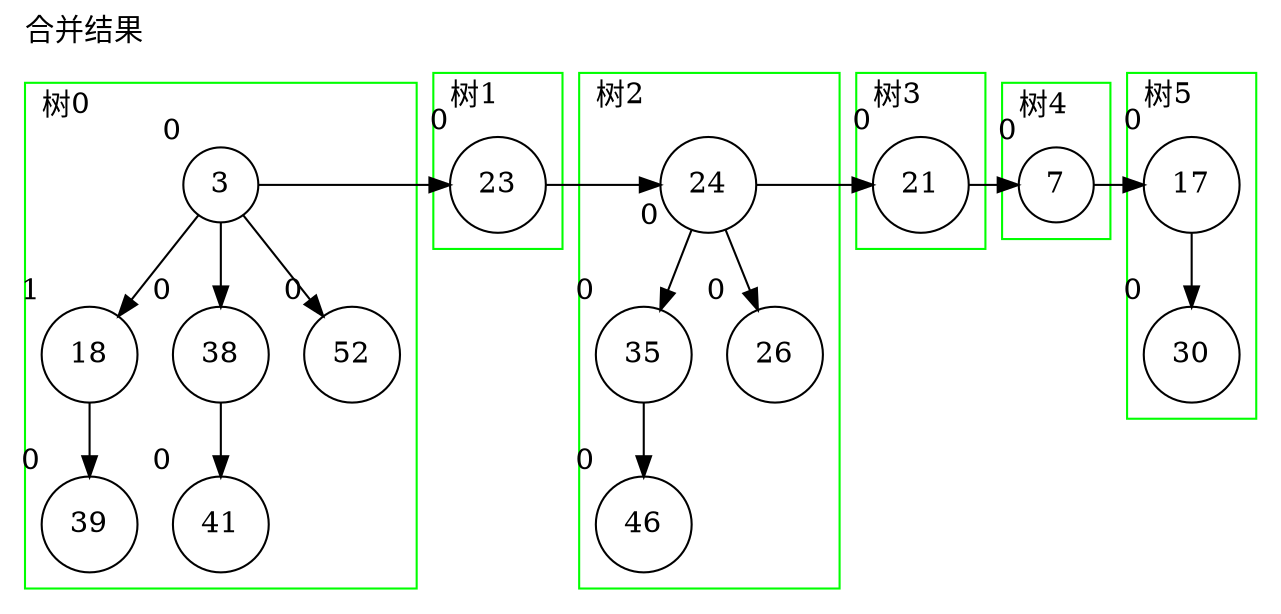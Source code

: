 digraph g{
node[shape=circle];
label="合并结果";
labeljust=l;
labelloc=t;
subgraph cluster_0 {
pencolor=green;label="树0";
n51[label=3, xlabel=0];
n52[label=18, xlabel=1];
n51->n52;
n53[label=39, xlabel=0];
n52->n53;
n54[label=38, xlabel=0];
n51->n54;
n55[label=41, xlabel=0];
n54->n55;
n56[label=52, xlabel=0];
n51->n56;
}
subgraph cluster_1 {
pencolor=green;label="树1";
n57[label=23, xlabel=0];
}
n51->n57[constraint=false];
subgraph cluster_2 {
pencolor=green;label="树2";
n58[label=24, xlabel=0];
n59[label=35, xlabel=0];
n58->n59;
n60[label=46, xlabel=0];
n59->n60;
n61[label=26, xlabel=0];
n58->n61;
}
n57->n58[constraint=false];
subgraph cluster_3 {
pencolor=green;label="树3";
n62[label=21, xlabel=0];
}
n58->n62[constraint=false];
subgraph cluster_4 {
pencolor=green;label="树4";
n63[label=7, xlabel=0];
}
n62->n63[constraint=false];
subgraph cluster_5 {
pencolor=green;label="树5";
n64[label=17, xlabel=0];
n65[label=30, xlabel=0];
n64->n65;
}
n63->n64[constraint=false];
}
